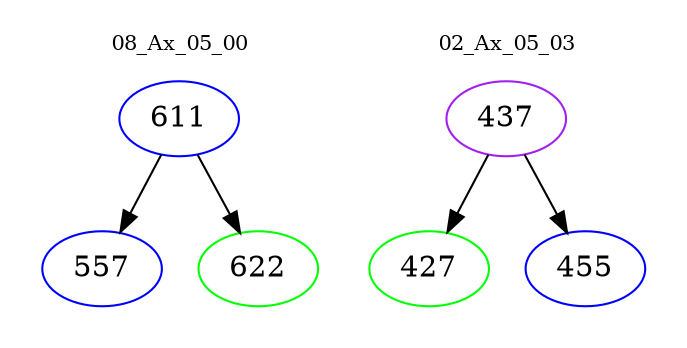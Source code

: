 digraph{
subgraph cluster_0 {
color = white
label = "08_Ax_05_00";
fontsize=10;
T0_611 [label="611", color="blue"]
T0_611 -> T0_557 [color="black"]
T0_557 [label="557", color="blue"]
T0_611 -> T0_622 [color="black"]
T0_622 [label="622", color="green"]
}
subgraph cluster_1 {
color = white
label = "02_Ax_05_03";
fontsize=10;
T1_437 [label="437", color="purple"]
T1_437 -> T1_427 [color="black"]
T1_427 [label="427", color="green"]
T1_437 -> T1_455 [color="black"]
T1_455 [label="455", color="blue"]
}
}
